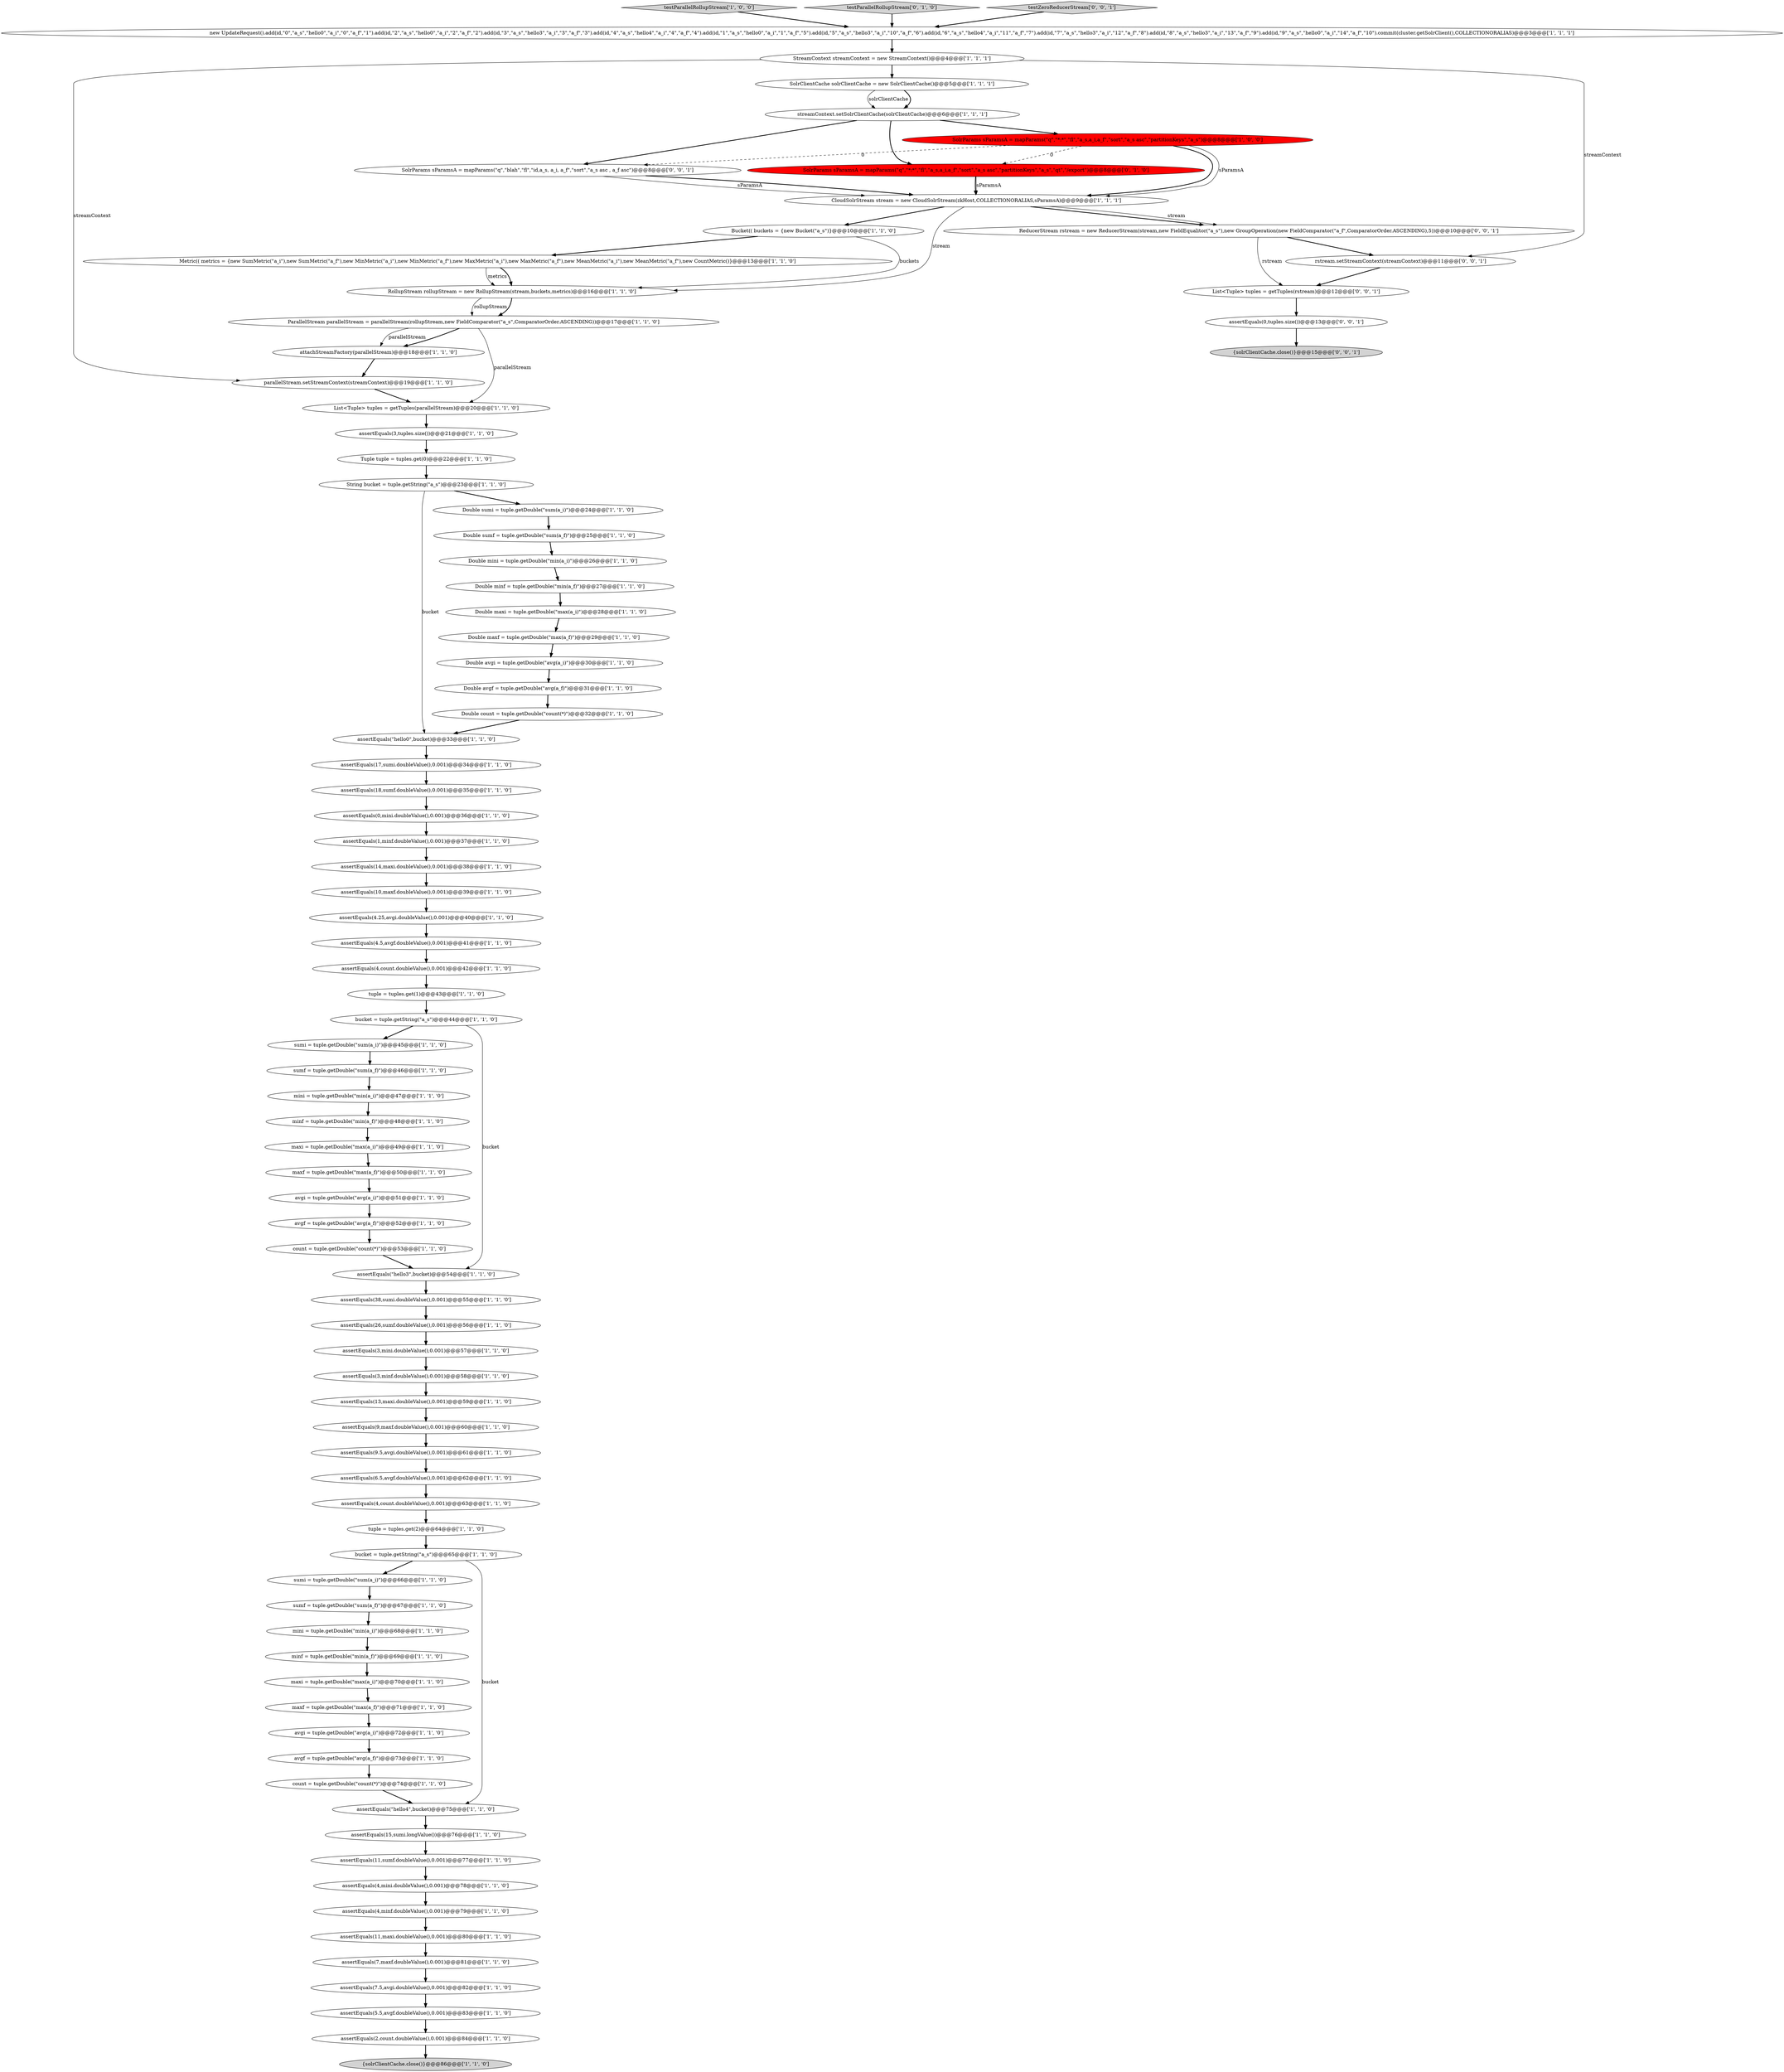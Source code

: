 digraph {
17 [style = filled, label = "maxf = tuple.getDouble(\"max(a_f)\")@@@50@@@['1', '1', '0']", fillcolor = white, shape = ellipse image = "AAA0AAABBB1BBB"];
75 [style = filled, label = "maxi = tuple.getDouble(\"max(a_i)\")@@@49@@@['1', '1', '0']", fillcolor = white, shape = ellipse image = "AAA0AAABBB1BBB"];
30 [style = filled, label = "Metric(( metrics = {new SumMetric(\"a_i\"),new SumMetric(\"a_f\"),new MinMetric(\"a_i\"),new MinMetric(\"a_f\"),new MaxMetric(\"a_i\"),new MaxMetric(\"a_f\"),new MeanMetric(\"a_i\"),new MeanMetric(\"a_f\"),new CountMetric()}@@@13@@@['1', '1', '0']", fillcolor = white, shape = ellipse image = "AAA0AAABBB1BBB"];
47 [style = filled, label = "count = tuple.getDouble(\"count(*)\")@@@74@@@['1', '1', '0']", fillcolor = white, shape = ellipse image = "AAA0AAABBB1BBB"];
19 [style = filled, label = "tuple = tuples.get(1)@@@43@@@['1', '1', '0']", fillcolor = white, shape = ellipse image = "AAA0AAABBB1BBB"];
16 [style = filled, label = "RollupStream rollupStream = new RollupStream(stream,buckets,metrics)@@@16@@@['1', '1', '0']", fillcolor = white, shape = ellipse image = "AAA0AAABBB1BBB"];
62 [style = filled, label = "parallelStream.setStreamContext(streamContext)@@@19@@@['1', '1', '0']", fillcolor = white, shape = ellipse image = "AAA0AAABBB1BBB"];
83 [style = filled, label = "SolrParams sParamsA = mapParams(\"q\",\"blah\",\"fl\",\"id,a_s, a_i, a_f\",\"sort\",\"a_s asc , a_f asc\")@@@8@@@['0', '0', '1']", fillcolor = white, shape = ellipse image = "AAA0AAABBB3BBB"];
9 [style = filled, label = "assertEquals(10,maxf.doubleValue(),0.001)@@@39@@@['1', '1', '0']", fillcolor = white, shape = ellipse image = "AAA0AAABBB1BBB"];
79 [style = filled, label = "SolrParams sParamsA = mapParams(\"q\",\"*:*\",\"fl\",\"a_s,a_i,a_f\",\"sort\",\"a_s asc\",\"partitionKeys\",\"a_s\",\"qt\",\"/export\")@@@8@@@['0', '1', '0']", fillcolor = red, shape = ellipse image = "AAA1AAABBB2BBB"];
78 [style = filled, label = "maxi = tuple.getDouble(\"max(a_i)\")@@@70@@@['1', '1', '0']", fillcolor = white, shape = ellipse image = "AAA0AAABBB1BBB"];
48 [style = filled, label = "testParallelRollupStream['1', '0', '0']", fillcolor = lightgray, shape = diamond image = "AAA0AAABBB1BBB"];
2 [style = filled, label = "sumf = tuple.getDouble(\"sum(a_f)\")@@@46@@@['1', '1', '0']", fillcolor = white, shape = ellipse image = "AAA0AAABBB1BBB"];
63 [style = filled, label = "Double maxi = tuple.getDouble(\"max(a_i)\")@@@28@@@['1', '1', '0']", fillcolor = white, shape = ellipse image = "AAA0AAABBB1BBB"];
11 [style = filled, label = "assertEquals(7,maxf.doubleValue(),0.001)@@@81@@@['1', '1', '0']", fillcolor = white, shape = ellipse image = "AAA0AAABBB1BBB"];
65 [style = filled, label = "Double minf = tuple.getDouble(\"min(a_f)\")@@@27@@@['1', '1', '0']", fillcolor = white, shape = ellipse image = "AAA0AAABBB1BBB"];
70 [style = filled, label = "assertEquals(38,sumi.doubleValue(),0.001)@@@55@@@['1', '1', '0']", fillcolor = white, shape = ellipse image = "AAA0AAABBB1BBB"];
12 [style = filled, label = "Double avgf = tuple.getDouble(\"avg(a_f)\")@@@31@@@['1', '1', '0']", fillcolor = white, shape = ellipse image = "AAA0AAABBB1BBB"];
18 [style = filled, label = "tuple = tuples.get(2)@@@64@@@['1', '1', '0']", fillcolor = white, shape = ellipse image = "AAA0AAABBB1BBB"];
21 [style = filled, label = "SolrParams sParamsA = mapParams(\"q\",\"*:*\",\"fl\",\"a_s,a_i,a_f\",\"sort\",\"a_s asc\",\"partitionKeys\",\"a_s\")@@@8@@@['1', '0', '0']", fillcolor = red, shape = ellipse image = "AAA1AAABBB1BBB"];
28 [style = filled, label = "Double avgi = tuple.getDouble(\"avg(a_i)\")@@@30@@@['1', '1', '0']", fillcolor = white, shape = ellipse image = "AAA0AAABBB1BBB"];
85 [style = filled, label = "ReducerStream rstream = new ReducerStream(stream,new FieldEqualitor(\"a_s\"),new GroupOperation(new FieldComparator(\"a_f\",ComparatorOrder.ASCENDING),5))@@@10@@@['0', '0', '1']", fillcolor = white, shape = ellipse image = "AAA0AAABBB3BBB"];
67 [style = filled, label = "assertEquals(14,maxi.doubleValue(),0.001)@@@38@@@['1', '1', '0']", fillcolor = white, shape = ellipse image = "AAA0AAABBB1BBB"];
76 [style = filled, label = "attachStreamFactory(parallelStream)@@@18@@@['1', '1', '0']", fillcolor = white, shape = ellipse image = "AAA0AAABBB1BBB"];
82 [style = filled, label = "assertEquals(0,tuples.size())@@@13@@@['0', '0', '1']", fillcolor = white, shape = ellipse image = "AAA0AAABBB3BBB"];
37 [style = filled, label = "List<Tuple> tuples = getTuples(parallelStream)@@@20@@@['1', '1', '0']", fillcolor = white, shape = ellipse image = "AAA0AAABBB1BBB"];
56 [style = filled, label = "Bucket(( buckets = {new Bucket(\"a_s\")}@@@10@@@['1', '1', '0']", fillcolor = white, shape = ellipse image = "AAA0AAABBB1BBB"];
55 [style = filled, label = "assertEquals(9.5,avgi.doubleValue(),0.001)@@@61@@@['1', '1', '0']", fillcolor = white, shape = ellipse image = "AAA0AAABBB1BBB"];
14 [style = filled, label = "mini = tuple.getDouble(\"min(a_i)\")@@@68@@@['1', '1', '0']", fillcolor = white, shape = ellipse image = "AAA0AAABBB1BBB"];
86 [style = filled, label = "List<Tuple> tuples = getTuples(rstream)@@@12@@@['0', '0', '1']", fillcolor = white, shape = ellipse image = "AAA0AAABBB3BBB"];
31 [style = filled, label = "assertEquals(\"hello3\",bucket)@@@54@@@['1', '1', '0']", fillcolor = white, shape = ellipse image = "AAA0AAABBB1BBB"];
58 [style = filled, label = "sumf = tuple.getDouble(\"sum(a_f)\")@@@67@@@['1', '1', '0']", fillcolor = white, shape = ellipse image = "AAA0AAABBB1BBB"];
66 [style = filled, label = "{solrClientCache.close()}@@@86@@@['1', '1', '0']", fillcolor = lightgray, shape = ellipse image = "AAA0AAABBB1BBB"];
43 [style = filled, label = "assertEquals(4,mini.doubleValue(),0.001)@@@78@@@['1', '1', '0']", fillcolor = white, shape = ellipse image = "AAA0AAABBB1BBB"];
5 [style = filled, label = "assertEquals(0,mini.doubleValue(),0.001)@@@36@@@['1', '1', '0']", fillcolor = white, shape = ellipse image = "AAA0AAABBB1BBB"];
72 [style = filled, label = "assertEquals(\"hello0\",bucket)@@@33@@@['1', '1', '0']", fillcolor = white, shape = ellipse image = "AAA0AAABBB1BBB"];
38 [style = filled, label = "assertEquals(2,count.doubleValue(),0.001)@@@84@@@['1', '1', '0']", fillcolor = white, shape = ellipse image = "AAA0AAABBB1BBB"];
10 [style = filled, label = "assertEquals(9,maxf.doubleValue(),0.001)@@@60@@@['1', '1', '0']", fillcolor = white, shape = ellipse image = "AAA0AAABBB1BBB"];
36 [style = filled, label = "avgf = tuple.getDouble(\"avg(a_f)\")@@@52@@@['1', '1', '0']", fillcolor = white, shape = ellipse image = "AAA0AAABBB1BBB"];
54 [style = filled, label = "Tuple tuple = tuples.get(0)@@@22@@@['1', '1', '0']", fillcolor = white, shape = ellipse image = "AAA0AAABBB1BBB"];
61 [style = filled, label = "assertEquals(4,count.doubleValue(),0.001)@@@63@@@['1', '1', '0']", fillcolor = white, shape = ellipse image = "AAA0AAABBB1BBB"];
87 [style = filled, label = "{solrClientCache.close()}@@@15@@@['0', '0', '1']", fillcolor = lightgray, shape = ellipse image = "AAA0AAABBB3BBB"];
13 [style = filled, label = "String bucket = tuple.getString(\"a_s\")@@@23@@@['1', '1', '0']", fillcolor = white, shape = ellipse image = "AAA0AAABBB1BBB"];
49 [style = filled, label = "assertEquals(4,count.doubleValue(),0.001)@@@42@@@['1', '1', '0']", fillcolor = white, shape = ellipse image = "AAA0AAABBB1BBB"];
0 [style = filled, label = "assertEquals(3,mini.doubleValue(),0.001)@@@57@@@['1', '1', '0']", fillcolor = white, shape = ellipse image = "AAA0AAABBB1BBB"];
53 [style = filled, label = "minf = tuple.getDouble(\"min(a_f)\")@@@48@@@['1', '1', '0']", fillcolor = white, shape = ellipse image = "AAA0AAABBB1BBB"];
60 [style = filled, label = "count = tuple.getDouble(\"count(*)\")@@@53@@@['1', '1', '0']", fillcolor = white, shape = ellipse image = "AAA0AAABBB1BBB"];
74 [style = filled, label = "assertEquals(11,sumf.doubleValue(),0.001)@@@77@@@['1', '1', '0']", fillcolor = white, shape = ellipse image = "AAA0AAABBB1BBB"];
4 [style = filled, label = "maxf = tuple.getDouble(\"max(a_f)\")@@@71@@@['1', '1', '0']", fillcolor = white, shape = ellipse image = "AAA0AAABBB1BBB"];
77 [style = filled, label = "Double sumf = tuple.getDouble(\"sum(a_f)\")@@@25@@@['1', '1', '0']", fillcolor = white, shape = ellipse image = "AAA0AAABBB1BBB"];
71 [style = filled, label = "assertEquals(4.5,avgf.doubleValue(),0.001)@@@41@@@['1', '1', '0']", fillcolor = white, shape = ellipse image = "AAA0AAABBB1BBB"];
32 [style = filled, label = "assertEquals(\"hello4\",bucket)@@@75@@@['1', '1', '0']", fillcolor = white, shape = ellipse image = "AAA0AAABBB1BBB"];
22 [style = filled, label = "bucket = tuple.getString(\"a_s\")@@@65@@@['1', '1', '0']", fillcolor = white, shape = ellipse image = "AAA0AAABBB1BBB"];
44 [style = filled, label = "CloudSolrStream stream = new CloudSolrStream(zkHost,COLLECTIONORALIAS,sParamsA)@@@9@@@['1', '1', '1']", fillcolor = white, shape = ellipse image = "AAA0AAABBB1BBB"];
7 [style = filled, label = "bucket = tuple.getString(\"a_s\")@@@44@@@['1', '1', '0']", fillcolor = white, shape = ellipse image = "AAA0AAABBB1BBB"];
73 [style = filled, label = "assertEquals(1,minf.doubleValue(),0.001)@@@37@@@['1', '1', '0']", fillcolor = white, shape = ellipse image = "AAA0AAABBB1BBB"];
27 [style = filled, label = "sumi = tuple.getDouble(\"sum(a_i)\")@@@45@@@['1', '1', '0']", fillcolor = white, shape = ellipse image = "AAA0AAABBB1BBB"];
52 [style = filled, label = "sumi = tuple.getDouble(\"sum(a_i)\")@@@66@@@['1', '1', '0']", fillcolor = white, shape = ellipse image = "AAA0AAABBB1BBB"];
68 [style = filled, label = "assertEquals(4.25,avgi.doubleValue(),0.001)@@@40@@@['1', '1', '0']", fillcolor = white, shape = ellipse image = "AAA0AAABBB1BBB"];
81 [style = filled, label = "rstream.setStreamContext(streamContext)@@@11@@@['0', '0', '1']", fillcolor = white, shape = ellipse image = "AAA0AAABBB3BBB"];
69 [style = filled, label = "Double maxf = tuple.getDouble(\"max(a_f)\")@@@29@@@['1', '1', '0']", fillcolor = white, shape = ellipse image = "AAA0AAABBB1BBB"];
41 [style = filled, label = "Double mini = tuple.getDouble(\"min(a_i)\")@@@26@@@['1', '1', '0']", fillcolor = white, shape = ellipse image = "AAA0AAABBB1BBB"];
42 [style = filled, label = "assertEquals(26,sumf.doubleValue(),0.001)@@@56@@@['1', '1', '0']", fillcolor = white, shape = ellipse image = "AAA0AAABBB1BBB"];
40 [style = filled, label = "avgi = tuple.getDouble(\"avg(a_i)\")@@@51@@@['1', '1', '0']", fillcolor = white, shape = ellipse image = "AAA0AAABBB1BBB"];
1 [style = filled, label = "assertEquals(5.5,avgf.doubleValue(),0.001)@@@83@@@['1', '1', '0']", fillcolor = white, shape = ellipse image = "AAA0AAABBB1BBB"];
26 [style = filled, label = "Double sumi = tuple.getDouble(\"sum(a_i)\")@@@24@@@['1', '1', '0']", fillcolor = white, shape = ellipse image = "AAA0AAABBB1BBB"];
50 [style = filled, label = "assertEquals(3,minf.doubleValue(),0.001)@@@58@@@['1', '1', '0']", fillcolor = white, shape = ellipse image = "AAA0AAABBB1BBB"];
80 [style = filled, label = "testParallelRollupStream['0', '1', '0']", fillcolor = lightgray, shape = diamond image = "AAA0AAABBB2BBB"];
59 [style = filled, label = "new UpdateRequest().add(id,\"0\",\"a_s\",\"hello0\",\"a_i\",\"0\",\"a_f\",\"1\").add(id,\"2\",\"a_s\",\"hello0\",\"a_i\",\"2\",\"a_f\",\"2\").add(id,\"3\",\"a_s\",\"hello3\",\"a_i\",\"3\",\"a_f\",\"3\").add(id,\"4\",\"a_s\",\"hello4\",\"a_i\",\"4\",\"a_f\",\"4\").add(id,\"1\",\"a_s\",\"hello0\",\"a_i\",\"1\",\"a_f\",\"5\").add(id,\"5\",\"a_s\",\"hello3\",\"a_i\",\"10\",\"a_f\",\"6\").add(id,\"6\",\"a_s\",\"hello4\",\"a_i\",\"11\",\"a_f\",\"7\").add(id,\"7\",\"a_s\",\"hello3\",\"a_i\",\"12\",\"a_f\",\"8\").add(id,\"8\",\"a_s\",\"hello3\",\"a_i\",\"13\",\"a_f\",\"9\").add(id,\"9\",\"a_s\",\"hello0\",\"a_i\",\"14\",\"a_f\",\"10\").commit(cluster.getSolrClient(),COLLECTIONORALIAS)@@@3@@@['1', '1', '1']", fillcolor = white, shape = ellipse image = "AAA0AAABBB1BBB"];
35 [style = filled, label = "assertEquals(3,tuples.size())@@@21@@@['1', '1', '0']", fillcolor = white, shape = ellipse image = "AAA0AAABBB1BBB"];
45 [style = filled, label = "assertEquals(11,maxi.doubleValue(),0.001)@@@80@@@['1', '1', '0']", fillcolor = white, shape = ellipse image = "AAA0AAABBB1BBB"];
64 [style = filled, label = "mini = tuple.getDouble(\"min(a_i)\")@@@47@@@['1', '1', '0']", fillcolor = white, shape = ellipse image = "AAA0AAABBB1BBB"];
6 [style = filled, label = "avgi = tuple.getDouble(\"avg(a_i)\")@@@72@@@['1', '1', '0']", fillcolor = white, shape = ellipse image = "AAA0AAABBB1BBB"];
51 [style = filled, label = "avgf = tuple.getDouble(\"avg(a_f)\")@@@73@@@['1', '1', '0']", fillcolor = white, shape = ellipse image = "AAA0AAABBB1BBB"];
15 [style = filled, label = "SolrClientCache solrClientCache = new SolrClientCache()@@@5@@@['1', '1', '1']", fillcolor = white, shape = ellipse image = "AAA0AAABBB1BBB"];
23 [style = filled, label = "StreamContext streamContext = new StreamContext()@@@4@@@['1', '1', '1']", fillcolor = white, shape = ellipse image = "AAA0AAABBB1BBB"];
39 [style = filled, label = "Double count = tuple.getDouble(\"count(*)\")@@@32@@@['1', '1', '0']", fillcolor = white, shape = ellipse image = "AAA0AAABBB1BBB"];
33 [style = filled, label = "assertEquals(15,sumi.longValue())@@@76@@@['1', '1', '0']", fillcolor = white, shape = ellipse image = "AAA0AAABBB1BBB"];
3 [style = filled, label = "minf = tuple.getDouble(\"min(a_f)\")@@@69@@@['1', '1', '0']", fillcolor = white, shape = ellipse image = "AAA0AAABBB1BBB"];
24 [style = filled, label = "assertEquals(18,sumf.doubleValue(),0.001)@@@35@@@['1', '1', '0']", fillcolor = white, shape = ellipse image = "AAA0AAABBB1BBB"];
29 [style = filled, label = "assertEquals(4,minf.doubleValue(),0.001)@@@79@@@['1', '1', '0']", fillcolor = white, shape = ellipse image = "AAA0AAABBB1BBB"];
8 [style = filled, label = "assertEquals(7.5,avgi.doubleValue(),0.001)@@@82@@@['1', '1', '0']", fillcolor = white, shape = ellipse image = "AAA0AAABBB1BBB"];
20 [style = filled, label = "streamContext.setSolrClientCache(solrClientCache)@@@6@@@['1', '1', '1']", fillcolor = white, shape = ellipse image = "AAA0AAABBB1BBB"];
46 [style = filled, label = "assertEquals(13,maxi.doubleValue(),0.001)@@@59@@@['1', '1', '0']", fillcolor = white, shape = ellipse image = "AAA0AAABBB1BBB"];
25 [style = filled, label = "ParallelStream parallelStream = parallelStream(rollupStream,new FieldComparator(\"a_s\",ComparatorOrder.ASCENDING))@@@17@@@['1', '1', '0']", fillcolor = white, shape = ellipse image = "AAA0AAABBB1BBB"];
34 [style = filled, label = "assertEquals(17,sumi.doubleValue(),0.001)@@@34@@@['1', '1', '0']", fillcolor = white, shape = ellipse image = "AAA0AAABBB1BBB"];
57 [style = filled, label = "assertEquals(6.5,avgf.doubleValue(),0.001)@@@62@@@['1', '1', '0']", fillcolor = white, shape = ellipse image = "AAA0AAABBB1BBB"];
84 [style = filled, label = "testZeroReducerStream['0', '0', '1']", fillcolor = lightgray, shape = diamond image = "AAA0AAABBB3BBB"];
14->3 [style = bold, label=""];
44->85 [style = bold, label=""];
56->30 [style = bold, label=""];
76->62 [style = bold, label=""];
33->74 [style = bold, label=""];
64->53 [style = bold, label=""];
83->44 [style = solid, label="sParamsA"];
78->4 [style = bold, label=""];
29->45 [style = bold, label=""];
67->9 [style = bold, label=""];
8->1 [style = bold, label=""];
55->57 [style = bold, label=""];
18->22 [style = bold, label=""];
34->24 [style = bold, label=""];
15->20 [style = bold, label=""];
51->47 [style = bold, label=""];
26->77 [style = bold, label=""];
84->59 [style = bold, label=""];
71->49 [style = bold, label=""];
43->29 [style = bold, label=""];
53->75 [style = bold, label=""];
15->20 [style = solid, label="solrClientCache"];
56->16 [style = solid, label="buckets"];
27->2 [style = bold, label=""];
1->38 [style = bold, label=""];
21->44 [style = bold, label=""];
73->67 [style = bold, label=""];
79->44 [style = solid, label="sParamsA"];
57->61 [style = bold, label=""];
35->54 [style = bold, label=""];
7->31 [style = solid, label="bucket"];
25->76 [style = bold, label=""];
31->70 [style = bold, label=""];
63->69 [style = bold, label=""];
41->65 [style = bold, label=""];
21->83 [style = dashed, label="0"];
74->43 [style = bold, label=""];
24->5 [style = bold, label=""];
45->11 [style = bold, label=""];
22->32 [style = solid, label="bucket"];
5->73 [style = bold, label=""];
39->72 [style = bold, label=""];
52->58 [style = bold, label=""];
21->79 [style = dashed, label="0"];
75->17 [style = bold, label=""];
61->18 [style = bold, label=""];
60->31 [style = bold, label=""];
11->8 [style = bold, label=""];
16->25 [style = solid, label="rollupStream"];
85->86 [style = solid, label="rstream"];
44->56 [style = bold, label=""];
58->14 [style = bold, label=""];
6->51 [style = bold, label=""];
23->15 [style = bold, label=""];
46->10 [style = bold, label=""];
9->68 [style = bold, label=""];
2->64 [style = bold, label=""];
17->40 [style = bold, label=""];
80->59 [style = bold, label=""];
83->44 [style = bold, label=""];
28->12 [style = bold, label=""];
32->33 [style = bold, label=""];
42->0 [style = bold, label=""];
70->42 [style = bold, label=""];
69->28 [style = bold, label=""];
38->66 [style = bold, label=""];
47->32 [style = bold, label=""];
44->16 [style = solid, label="stream"];
86->82 [style = bold, label=""];
40->36 [style = bold, label=""];
13->26 [style = bold, label=""];
36->60 [style = bold, label=""];
81->86 [style = bold, label=""];
49->19 [style = bold, label=""];
85->81 [style = bold, label=""];
23->81 [style = solid, label="streamContext"];
72->34 [style = bold, label=""];
3->78 [style = bold, label=""];
37->35 [style = bold, label=""];
12->39 [style = bold, label=""];
25->76 [style = solid, label="parallelStream"];
65->63 [style = bold, label=""];
48->59 [style = bold, label=""];
82->87 [style = bold, label=""];
23->62 [style = solid, label="streamContext"];
30->16 [style = solid, label="metrics"];
4->6 [style = bold, label=""];
21->44 [style = solid, label="sParamsA"];
50->46 [style = bold, label=""];
59->23 [style = bold, label=""];
77->41 [style = bold, label=""];
22->52 [style = bold, label=""];
25->37 [style = solid, label="parallelStream"];
16->25 [style = bold, label=""];
10->55 [style = bold, label=""];
0->50 [style = bold, label=""];
20->21 [style = bold, label=""];
13->72 [style = solid, label="bucket"];
20->79 [style = bold, label=""];
54->13 [style = bold, label=""];
62->37 [style = bold, label=""];
68->71 [style = bold, label=""];
20->83 [style = bold, label=""];
7->27 [style = bold, label=""];
44->85 [style = solid, label="stream"];
79->44 [style = bold, label=""];
30->16 [style = bold, label=""];
19->7 [style = bold, label=""];
}
